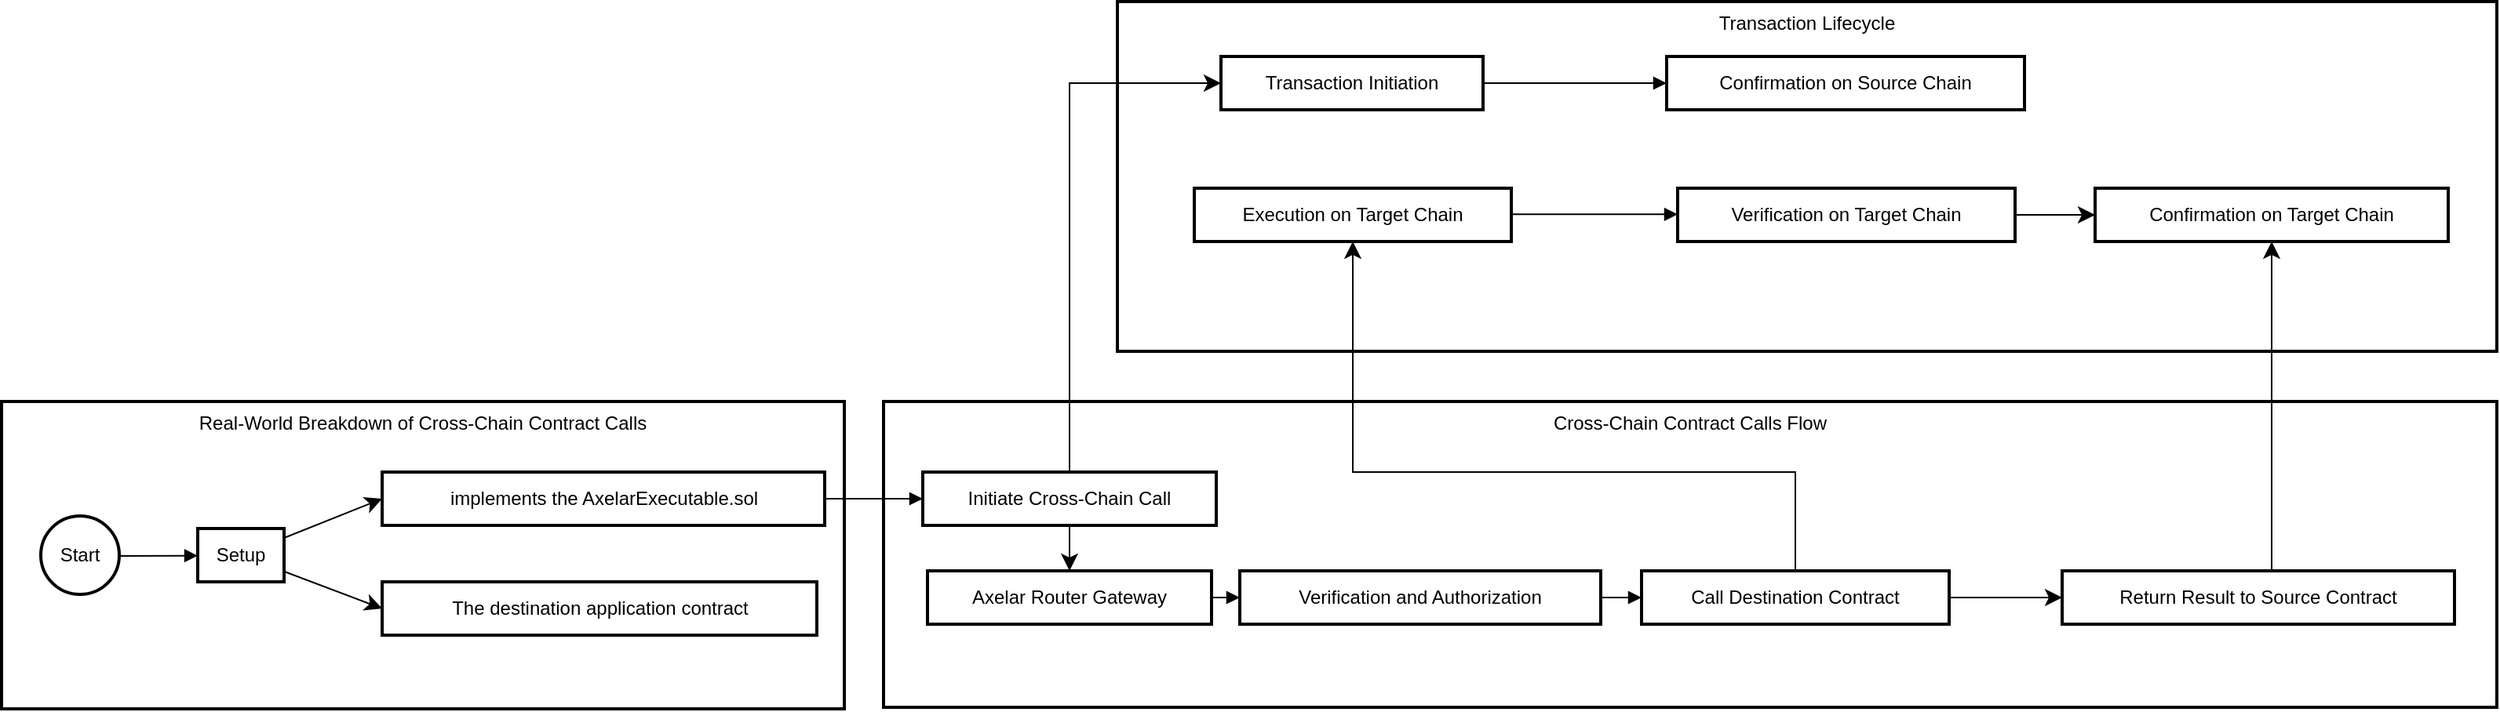 <mxfile version="24.7.1" type="github">
  <diagram name="Page-1" id="2jC9kg-cMkR4cKeQJrQT">
    <mxGraphModel dx="717" dy="824" grid="0" gridSize="10" guides="1" tooltips="1" connect="1" arrows="1" fold="1" page="0" pageScale="1" pageWidth="850" pageHeight="1100" math="0" shadow="0">
      <root>
        <mxCell id="0" />
        <mxCell id="1" parent="0" />
        <mxCell id="2" value="Transaction Lifecycle" style="whiteSpace=wrap;strokeWidth=2;verticalAlign=top;" parent="1" vertex="1">
          <mxGeometry x="736" y="-12" width="879" height="223" as="geometry" />
        </mxCell>
        <mxCell id="3" value="Transaction Initiation" style="whiteSpace=wrap;strokeWidth=2;" parent="1" vertex="1">
          <mxGeometry x="802" y="23" width="167" height="34" as="geometry" />
        </mxCell>
        <mxCell id="4" value="Confirmation on Source Chain" style="whiteSpace=wrap;strokeWidth=2;" parent="1" vertex="1">
          <mxGeometry x="1086" y="23" width="228" height="34" as="geometry" />
        </mxCell>
        <mxCell id="6Pg6gtOBURffCcwBPXXj-37" value="" style="edgeStyle=none;curved=1;rounded=0;orthogonalLoop=1;jettySize=auto;html=1;fontSize=12;startSize=8;endSize=8;" edge="1" parent="1" source="5" target="7">
          <mxGeometry relative="1" as="geometry" />
        </mxCell>
        <mxCell id="5" value="Verification on Target Chain" style="whiteSpace=wrap;strokeWidth=2;" parent="1" vertex="1">
          <mxGeometry x="1093" y="107" width="215" height="34" as="geometry" />
        </mxCell>
        <mxCell id="6" value="Execution on Target Chain" style="whiteSpace=wrap;strokeWidth=2;" parent="1" vertex="1">
          <mxGeometry x="785" y="107" width="202" height="34" as="geometry" />
        </mxCell>
        <mxCell id="7" value="Confirmation on Target Chain" style="whiteSpace=wrap;strokeWidth=2;" parent="1" vertex="1">
          <mxGeometry x="1359" y="107" width="225" height="34" as="geometry" />
        </mxCell>
        <mxCell id="8" value="Cross-Chain Contract Calls Flow" style="whiteSpace=wrap;strokeWidth=2;verticalAlign=top;" parent="1" vertex="1">
          <mxGeometry x="587" y="243" width="1028" height="195" as="geometry" />
        </mxCell>
        <mxCell id="6Pg6gtOBURffCcwBPXXj-32" style="edgeStyle=none;curved=1;rounded=0;orthogonalLoop=1;jettySize=auto;html=1;entryX=0.5;entryY=0;entryDx=0;entryDy=0;fontSize=12;startSize=8;endSize=8;" edge="1" parent="1" source="9" target="10">
          <mxGeometry relative="1" as="geometry" />
        </mxCell>
        <mxCell id="6Pg6gtOBURffCcwBPXXj-38" style="edgeStyle=orthogonalEdgeStyle;rounded=0;orthogonalLoop=1;jettySize=auto;html=1;entryX=0;entryY=0.5;entryDx=0;entryDy=0;fontSize=12;startSize=8;endSize=8;" edge="1" parent="1" source="9" target="3">
          <mxGeometry relative="1" as="geometry">
            <Array as="points">
              <mxPoint x="705" y="40" />
            </Array>
          </mxGeometry>
        </mxCell>
        <mxCell id="9" value="Initiate Cross-Chain Call" style="whiteSpace=wrap;strokeWidth=2;" parent="1" vertex="1">
          <mxGeometry x="612" y="288" width="187" height="34" as="geometry" />
        </mxCell>
        <mxCell id="10" value="Axelar Router Gateway" style="whiteSpace=wrap;strokeWidth=2;" parent="1" vertex="1">
          <mxGeometry x="615" y="351" width="181" height="34" as="geometry" />
        </mxCell>
        <mxCell id="11" value="Verification and Authorization" style="whiteSpace=wrap;strokeWidth=2;" parent="1" vertex="1">
          <mxGeometry x="814" y="351" width="230" height="34" as="geometry" />
        </mxCell>
        <mxCell id="6Pg6gtOBURffCcwBPXXj-35" style="edgeStyle=orthogonalEdgeStyle;rounded=0;orthogonalLoop=1;jettySize=auto;html=1;entryX=0.5;entryY=1;entryDx=0;entryDy=0;fontSize=12;startSize=8;endSize=8;" edge="1" parent="1" source="12" target="6">
          <mxGeometry relative="1" as="geometry">
            <Array as="points">
              <mxPoint x="1168" y="288" />
              <mxPoint x="886" y="288" />
            </Array>
          </mxGeometry>
        </mxCell>
        <mxCell id="6Pg6gtOBURffCcwBPXXj-40" value="" style="edgeStyle=none;curved=1;rounded=0;orthogonalLoop=1;jettySize=auto;html=1;fontSize=12;startSize=8;endSize=8;" edge="1" parent="1" source="12" target="13">
          <mxGeometry relative="1" as="geometry" />
        </mxCell>
        <mxCell id="12" value="Call Destination Contract" style="whiteSpace=wrap;strokeWidth=2;" parent="1" vertex="1">
          <mxGeometry x="1070" y="351" width="196" height="34" as="geometry" />
        </mxCell>
        <mxCell id="6Pg6gtOBURffCcwBPXXj-39" style="edgeStyle=orthogonalEdgeStyle;rounded=0;orthogonalLoop=1;jettySize=auto;html=1;entryX=0.5;entryY=1;entryDx=0;entryDy=0;fontSize=12;startSize=8;endSize=8;" edge="1" parent="1" source="13" target="7">
          <mxGeometry relative="1" as="geometry">
            <Array as="points">
              <mxPoint x="1472" y="249" />
            </Array>
          </mxGeometry>
        </mxCell>
        <mxCell id="13" value="Return Result to Source Contract" style="whiteSpace=wrap;strokeWidth=2;" parent="1" vertex="1">
          <mxGeometry x="1338" y="351" width="250" height="34" as="geometry" />
        </mxCell>
        <mxCell id="14" value="Real-World Breakdown of Cross-Chain Contract Calls" style="whiteSpace=wrap;strokeWidth=2;verticalAlign=top;" parent="1" vertex="1">
          <mxGeometry x="25" y="243" width="537" height="196" as="geometry" />
        </mxCell>
        <mxCell id="15" value="Start" style="ellipse;aspect=fixed;strokeWidth=2;whiteSpace=wrap;" parent="1" vertex="1">
          <mxGeometry x="50" y="316" width="50" height="50" as="geometry" />
        </mxCell>
        <mxCell id="6Pg6gtOBURffCcwBPXXj-42" style="edgeStyle=none;curved=1;rounded=0;orthogonalLoop=1;jettySize=auto;html=1;entryX=0;entryY=0.5;entryDx=0;entryDy=0;fontSize=12;startSize=8;endSize=8;" edge="1" parent="1" source="16" target="18">
          <mxGeometry relative="1" as="geometry" />
        </mxCell>
        <mxCell id="6Pg6gtOBURffCcwBPXXj-43" style="edgeStyle=none;curved=1;rounded=0;orthogonalLoop=1;jettySize=auto;html=1;entryX=0;entryY=0.5;entryDx=0;entryDy=0;fontSize=12;startSize=8;endSize=8;" edge="1" parent="1" source="16" target="17">
          <mxGeometry relative="1" as="geometry" />
        </mxCell>
        <mxCell id="16" value="Setup" style="whiteSpace=wrap;strokeWidth=2;" parent="1" vertex="1">
          <mxGeometry x="150" y="324" width="55" height="34" as="geometry" />
        </mxCell>
        <mxCell id="17" value="The destination application contract" style="whiteSpace=wrap;strokeWidth=2;" parent="1" vertex="1">
          <mxGeometry x="267.5" y="358" width="277" height="34" as="geometry" />
        </mxCell>
        <mxCell id="18" value="implements the AxelarExecutable.sol" style="whiteSpace=wrap;strokeWidth=2;" parent="1" vertex="1">
          <mxGeometry x="267.5" y="288" width="282" height="34" as="geometry" />
        </mxCell>
        <mxCell id="19" value="" style="curved=1;startArrow=none;endArrow=block;exitX=1;exitY=0.51;entryX=0;entryY=0.51;" parent="1" source="15" target="16" edge="1">
          <mxGeometry relative="1" as="geometry">
            <Array as="points" />
          </mxGeometry>
        </mxCell>
        <mxCell id="22" value="" style="curved=1;startArrow=none;endArrow=block;exitX=1;exitY=0.5;entryX=0;entryY=0.5;" parent="1" source="18" target="9" edge="1">
          <mxGeometry relative="1" as="geometry">
            <Array as="points" />
          </mxGeometry>
        </mxCell>
        <mxCell id="24" value="" style="curved=1;startArrow=none;endArrow=block;exitX=1;exitY=0.5;entryX=0;entryY=0.5;" parent="1" source="10" target="11" edge="1">
          <mxGeometry relative="1" as="geometry">
            <Array as="points" />
          </mxGeometry>
        </mxCell>
        <mxCell id="25" value="" style="curved=1;startArrow=none;endArrow=block;exitX=1;exitY=0.5;entryX=0;entryY=0.5;" parent="1" source="11" target="12" edge="1">
          <mxGeometry relative="1" as="geometry">
            <Array as="points" />
          </mxGeometry>
        </mxCell>
        <mxCell id="30" value="" style="curved=1;startArrow=none;endArrow=block;exitX=1;exitY=0.5;entryX=0;entryY=0.5;" parent="1" source="3" target="4" edge="1">
          <mxGeometry relative="1" as="geometry">
            <Array as="points" />
          </mxGeometry>
        </mxCell>
        <mxCell id="31" value="" style="curved=1;startArrow=none;endArrow=block;exitX=1;exitY=0.49;entryX=0;entryY=0.49;" parent="1" source="6" target="5" edge="1">
          <mxGeometry relative="1" as="geometry">
            <Array as="points" />
          </mxGeometry>
        </mxCell>
      </root>
    </mxGraphModel>
  </diagram>
</mxfile>
